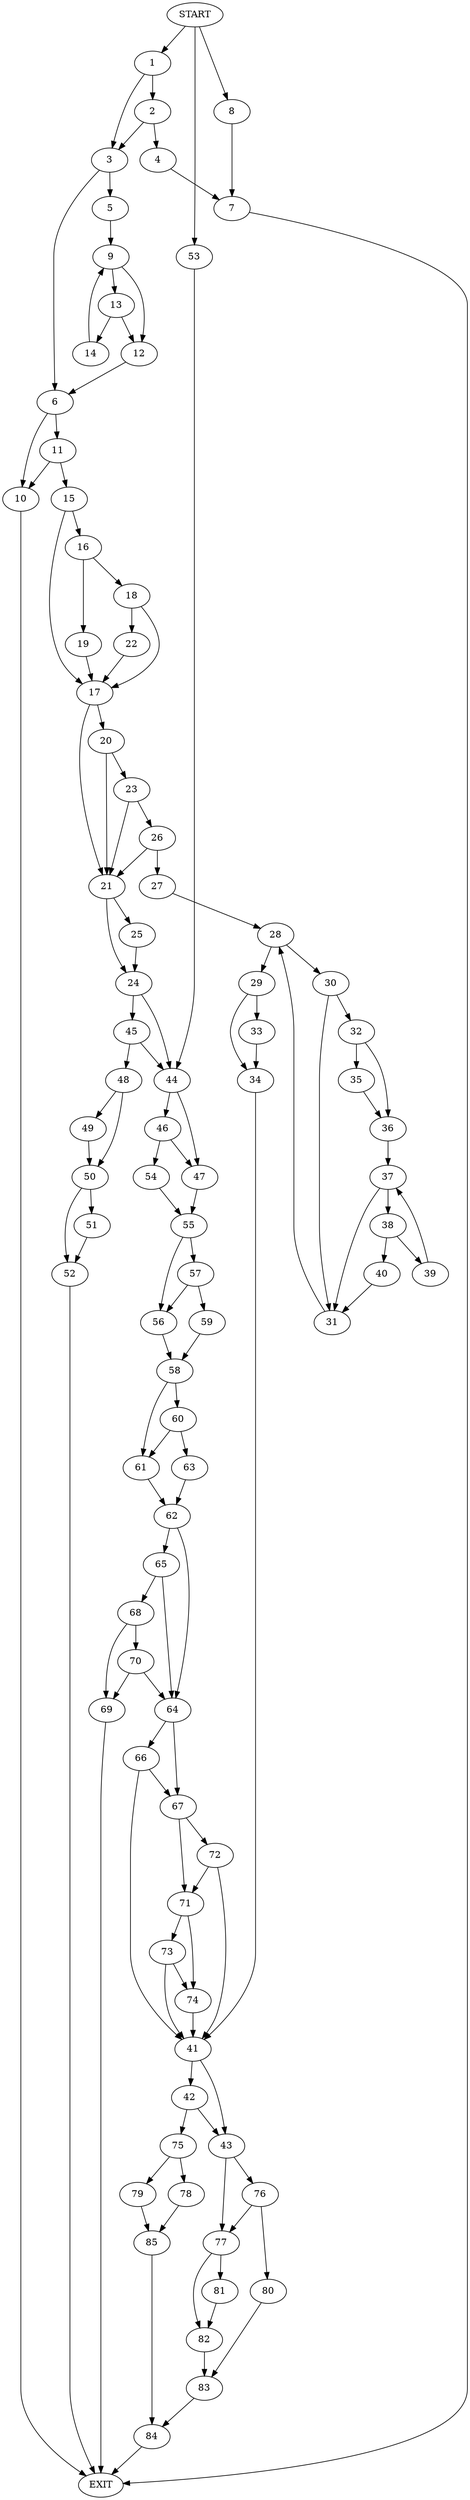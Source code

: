 digraph {
0 [label="START"]
86 [label="EXIT"]
0 -> 1
1 -> 2
1 -> 3
2 -> 4
2 -> 3
3 -> 5
3 -> 6
4 -> 7
7 -> 86
0 -> 8
8 -> 7
5 -> 9
6 -> 10
6 -> 11
9 -> 12
9 -> 13
12 -> 6
13 -> 14
13 -> 12
14 -> 9
11 -> 10
11 -> 15
10 -> 86
15 -> 16
15 -> 17
16 -> 18
16 -> 19
17 -> 20
17 -> 21
18 -> 17
18 -> 22
19 -> 17
22 -> 17
20 -> 21
20 -> 23
21 -> 24
21 -> 25
23 -> 21
23 -> 26
26 -> 27
26 -> 21
27 -> 28
28 -> 29
28 -> 30
30 -> 31
30 -> 32
29 -> 33
29 -> 34
31 -> 28
32 -> 35
32 -> 36
35 -> 36
36 -> 37
37 -> 31
37 -> 38
38 -> 39
38 -> 40
39 -> 37
40 -> 31
34 -> 41
33 -> 34
41 -> 42
41 -> 43
25 -> 24
24 -> 44
24 -> 45
44 -> 46
44 -> 47
45 -> 44
45 -> 48
48 -> 49
48 -> 50
49 -> 50
50 -> 51
50 -> 52
51 -> 52
52 -> 86
0 -> 53
53 -> 44
46 -> 54
46 -> 47
47 -> 55
54 -> 55
55 -> 56
55 -> 57
56 -> 58
57 -> 56
57 -> 59
59 -> 58
58 -> 60
58 -> 61
61 -> 62
60 -> 63
60 -> 61
63 -> 62
62 -> 64
62 -> 65
64 -> 66
64 -> 67
65 -> 68
65 -> 64
68 -> 69
68 -> 70
70 -> 69
70 -> 64
69 -> 86
67 -> 71
67 -> 72
66 -> 41
66 -> 67
72 -> 41
72 -> 71
71 -> 73
71 -> 74
74 -> 41
73 -> 74
73 -> 41
42 -> 75
42 -> 43
43 -> 76
43 -> 77
75 -> 78
75 -> 79
76 -> 77
76 -> 80
77 -> 81
77 -> 82
80 -> 83
82 -> 83
81 -> 82
83 -> 84
84 -> 86
78 -> 85
79 -> 85
85 -> 84
}
